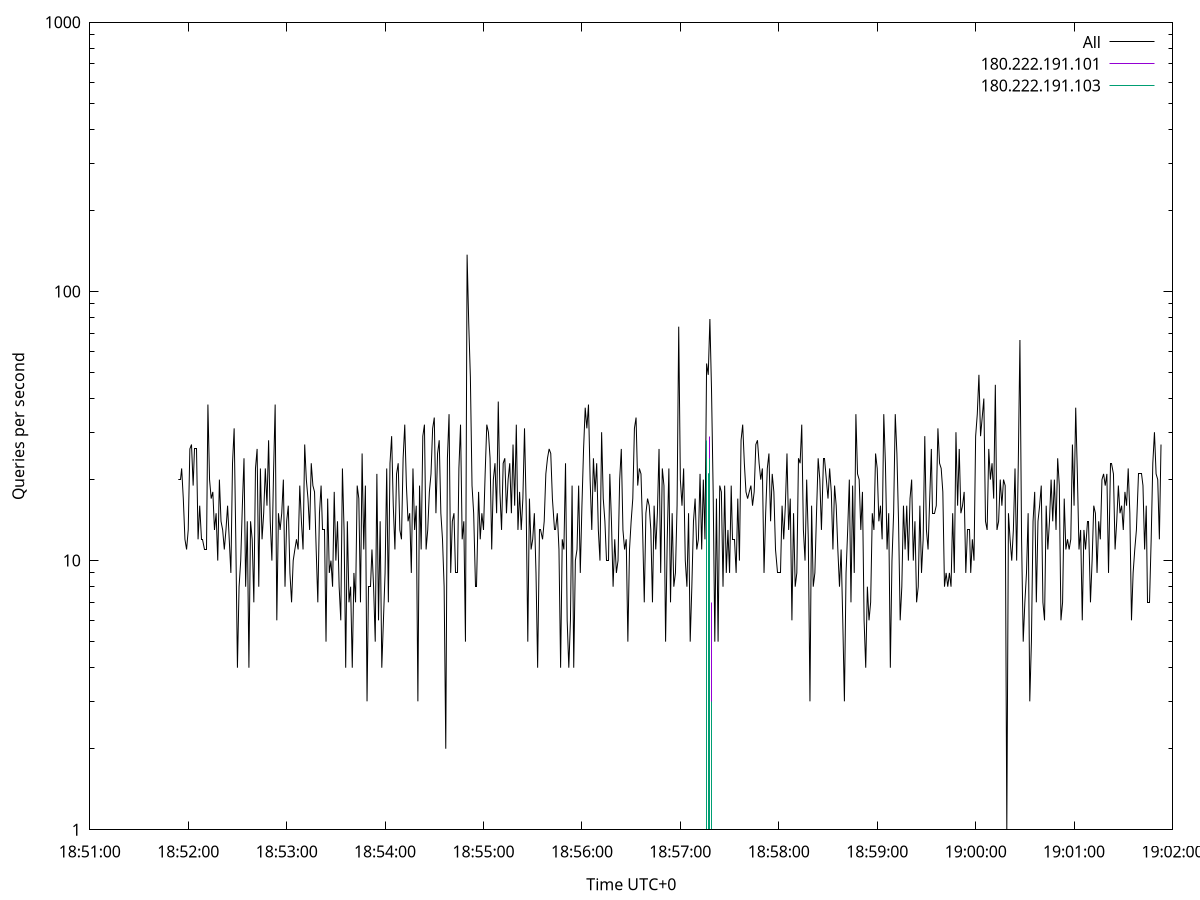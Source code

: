 set terminal pngcairo size 1024,768
set output 'Sun Jan  7 01:51:54 2024.png'
set ylabel 'Queries per second'
set xlabel 'Time UTC+0'
set xdata time
set timefmt "%s"
set log y
plot \
'-' using 1:2 linecolor 0 linetype 2 with lines title 'All', \
'-' using 1:2 linecolor 1 linetype 3 with impulses title "180.222.191.101", \
'-' using 1:2 linecolor 2 linetype 3 with impulses title "180.222.191.103"
1704567114 20
1704567115 20
1704567116 22
1704567117 17
1704567118 12
1704567119 11
1704567120 13
1704567121 26
1704567122 27
1704567123 19
1704567124 26
1704567125 26
1704567126 12
1704567127 16
1704567128 12
1704567129 12
1704567130 11
1704567131 11
1704567132 38
1704567133 20
1704567134 17
1704567135 18
1704567136 13
1704567137 15
1704567138 10
1704567139 20
1704567140 14
1704567141 13
1704567142 11
1704567143 13
1704567144 16
1704567145 12
1704567146 9
1704567147 23
1704567148 31
1704567149 12
1704567150 4
1704567151 8
1704567152 10
1704567153 16
1704567154 24
1704567155 8
1704567156 14
1704567157 4
1704567158 14
1704567159 12
1704567160 7
1704567161 22
1704567162 26
1704567163 8
1704567164 22
1704567165 12
1704567166 15
1704567167 22
1704567168 16
1704567169 28
1704567170 14
1704567171 10
1704567172 21
1704567173 38
1704567174 6
1704567175 15
1704567176 13
1704567177 15
1704567178 20
1704567179 8
1704567180 14
1704567181 16
1704567182 9
1704567183 7
1704567184 10
1704567185 11
1704567186 12
1704567187 11
1704567188 19
1704567189 14
1704567190 11
1704567191 27
1704567192 20
1704567193 17
1704567194 13
1704567195 23
1704567196 19
1704567197 18
1704567198 11
1704567199 7
1704567200 15
1704567201 19
1704567202 13
1704567203 13
1704567204 5
1704567205 17
1704567206 9
1704567207 10
1704567208 8
1704567209 18
1704567210 10
1704567211 14
1704567212 8
1704567213 6
1704567214 22
1704567215 13
1704567216 4
1704567217 14
1704567218 7
1704567219 8
1704567220 4
1704567221 9
1704567222 7
1704567223 19
1704567224 17
1704567225 7
1704567226 25
1704567227 11
1704567228 19
1704567229 3
1704567230 8
1704567231 8
1704567232 11
1704567233 8
1704567234 5
1704567235 21
1704567236 6
1704567237 14
1704567238 4
1704567239 6
1704567240 9
1704567241 22
1704567242 7
1704567243 23
1704567244 29
1704567245 16
1704567246 11
1704567247 21
1704567248 23
1704567249 13
1704567250 12
1704567251 24
1704567252 32
1704567253 19
1704567254 14
1704567255 15
1704567256 9
1704567257 22
1704567258 13
1704567259 16
1704567260 3
1704567261 19
1704567262 11
1704567263 29
1704567264 32
1704567265 11
1704567266 13
1704567267 18
1704567268 21
1704567269 31
1704567270 34
1704567271 15
1704567272 25
1704567273 28
1704567274 15
1704567275 12
1704567276 8
1704567277 2
1704567278 24
1704567279 35
1704567280 9
1704567281 14
1704567282 15
1704567283 9
1704567284 9
1704567285 22
1704567286 32
1704567287 12
1704567288 14
1704567289 5
1704567290 137
1704567291 76
1704567292 48
1704567293 19
1704567294 15
1704567295 8
1704567296 8
1704567297 18
1704567298 12
1704567299 15
1704567300 13
1704567301 21
1704567302 32
1704567303 30
1704567304 24
1704567305 11
1704567306 20
1704567307 23
1704567308 15
1704567309 39
1704567310 18
1704567311 13
1704567312 23
1704567313 24
1704567314 15
1704567315 20
1704567316 23
1704567317 15
1704567318 27
1704567319 16
1704567320 32
1704567321 13
1704567322 18
1704567323 13
1704567324 17
1704567325 31
1704567326 16
1704567327 5
1704567328 17
1704567329 11
1704567330 12
1704567331 15
1704567332 9
1704567333 4
1704567334 13
1704567335 13
1704567336 12
1704567337 14
1704567338 21
1704567339 24
1704567340 26
1704567341 25
1704567342 17
1704567343 13
1704567344 13
1704567345 15
1704567346 11
1704567347 4
1704567348 12
1704567349 11
1704567350 23
1704567351 6
1704567352 4
1704567353 6
1704567354 19
1704567355 4
1704567356 10
1704567357 11
1704567358 19
1704567359 9
1704567360 16
1704567361 26
1704567362 37
1704567363 31
1704567364 38
1704567365 20
1704567366 13
1704567367 24
1704567368 18
1704567369 23
1704567370 13
1704567371 10
1704567372 30
1704567373 17
1704567374 14
1704567375 10
1704567376 10
1704567377 21
1704567378 14
1704567379 8
1704567380 12
1704567381 9
1704567382 10
1704567383 20
1704567384 26
1704567385 13
1704567386 11
1704567387 12
1704567388 5
1704567389 11
1704567390 14
1704567391 17
1704567392 31
1704567393 34
1704567394 19
1704567395 22
1704567396 21
1704567397 13
1704567398 7
1704567399 15
1704567400 17
1704567401 16
1704567402 13
1704567403 7
1704567404 16
1704567405 11
1704567406 15
1704567407 26
1704567408 9
1704567409 22
1704567410 19
1704567411 5
1704567412 12
1704567413 22
1704567414 7
1704567415 15
1704567416 8
1704567417 9
1704567418 16
1704567419 74
1704567420 20
1704567421 16
1704567422 22
1704567423 10
1704567424 8
1704567425 15
1704567426 5
1704567427 8
1704567428 14
1704567429 17
1704567430 11
1704567431 12
1704567432 21
1704567433 11
1704567434 20
1704567435 12
1704567436 54
1704567437 49
1704567438 79
1704567439 43
1704567440 18
1704567441 5
1704567442 17
1704567443 5
1704567444 19
1704567445 18
1704567446 8
1704567447 19
1704567448 9
1704567449 13
1704567450 9
1704567451 19
1704567452 12
1704567453 12
1704567454 9
1704567455 17
1704567456 10
1704567457 28
1704567458 32
1704567459 23
1704567460 18
1704567461 17
1704567462 18
1704567463 19
1704567464 16
1704567465 18
1704567466 27
1704567467 28
1704567468 23
1704567469 20
1704567470 22
1704567471 9
1704567472 15
1704567473 22
1704567474 25
1704567475 14
1704567476 21
1704567477 18
1704567478 11
1704567479 9
1704567480 9
1704567481 9
1704567482 16
1704567483 12
1704567484 16
1704567485 25
1704567486 13
1704567487 17
1704567488 6
1704567489 15
1704567490 8
1704567491 9
1704567492 24
1704567493 23
1704567494 32
1704567495 13
1704567496 10
1704567497 20
1704567498 12
1704567499 3
1704567500 16
1704567501 8
1704567502 9
1704567503 15
1704567504 24
1704567505 20
1704567506 13
1704567507 24
1704567508 24
1704567509 20
1704567510 17
1704567511 22
1704567512 18
1704567513 11
1704567514 19
1704567515 16
1704567516 11
1704567517 8
1704567518 11
1704567519 6
1704567520 3
1704567521 9
1704567522 13
1704567523 20
1704567524 7
1704567525 19
1704567526 9
1704567527 35
1704567528 21
1704567529 20
1704567530 13
1704567531 18
1704567532 6
1704567533 4
1704567534 8
1704567535 6
1704567536 7
1704567537 15
1704567538 13
1704567539 25
1704567540 22
1704567541 14
1704567542 16
1704567543 12
1704567544 35
1704567545 23
1704567546 11
1704567547 15
1704567548 4
1704567549 10
1704567550 15
1704567551 35
1704567552 25
1704567553 14
1704567554 6
1704567555 8
1704567556 16
1704567557 11
1704567558 16
1704567559 10
1704567560 17
1704567561 20
1704567562 10
1704567563 14
1704567564 7
1704567565 8
1704567566 16
1704567567 9
1704567568 12
1704567569 29
1704567570 13
1704567571 11
1704567572 17
1704567573 26
1704567574 15
1704567575 15
1704567576 16
1704567577 31
1704567578 23
1704567579 22
1704567580 18
1704567581 8
1704567582 9
1704567583 8
1704567584 9
1704567585 8
1704567586 15
1704567587 9
1704567588 30
1704567589 16
1704567590 26
1704567591 15
1704567592 16
1704567593 18
1704567594 9
1704567595 13
1704567596 13
1704567597 9
1704567598 12
1704567599 10
1704567600 29
1704567601 35
1704567602 49
1704567603 29
1704567604 34
1704567605 40
1704567606 14
1704567607 13
1704567608 26
1704567609 20
1704567610 23
1704567611 17
1704567612 45
1704567613 13
1704567614 14
1704567615 20
1704567616 16
1704567617 20
1704567618 19
1704567619 1
1704567620 15
1704567621 12
1704567622 10
1704567623 13
1704567624 22
1704567625 10
1704567626 23
1704567627 66
1704567628 12
1704567629 5
1704567630 7
1704567631 9
1704567632 15
1704567633 3
1704567634 5
1704567635 14
1704567636 18
1704567637 7
1704567638 14
1704567639 16
1704567640 19
1704567641 7
1704567642 6
1704567643 16
1704567644 11
1704567645 14
1704567646 20
1704567647 14
1704567648 20
1704567649 13
1704567650 24
1704567651 19
1704567652 6
1704567653 7
1704567654 17
1704567655 11
1704567656 12
1704567657 11
1704567658 12
1704567659 27
1704567660 16
1704567661 37
1704567662 21
1704567663 11
1704567664 13
1704567665 6
1704567666 13
1704567667 11
1704567668 14
1704567669 14
1704567670 7
1704567671 10
1704567672 16
1704567673 15
1704567674 9
1704567675 14
1704567676 12
1704567677 20
1704567678 21
1704567679 19
1704567680 21
1704567681 9
1704567682 23
1704567683 23
1704567684 21
1704567685 11
1704567686 14
1704567687 19
1704567688 15
1704567689 16
1704567690 13
1704567691 18
1704567692 16
1704567693 22
1704567694 15
1704567695 6
1704567696 9
1704567697 11
1704567698 13
1704567699 21
1704567700 21
1704567701 21
1704567702 19
1704567703 11
1704567704 16
1704567705 7
1704567706 7
1704567707 12
1704567708 23
1704567709 30
1704567710 21
1704567711 20
1704567712 12
1704567713 27

e
1704567436 19
1704567437 21
1704567438 29
1704567439 7
1704567440 1

e
1704567436 28
1704567437 21
1704567438 24
1704567439 3

e
